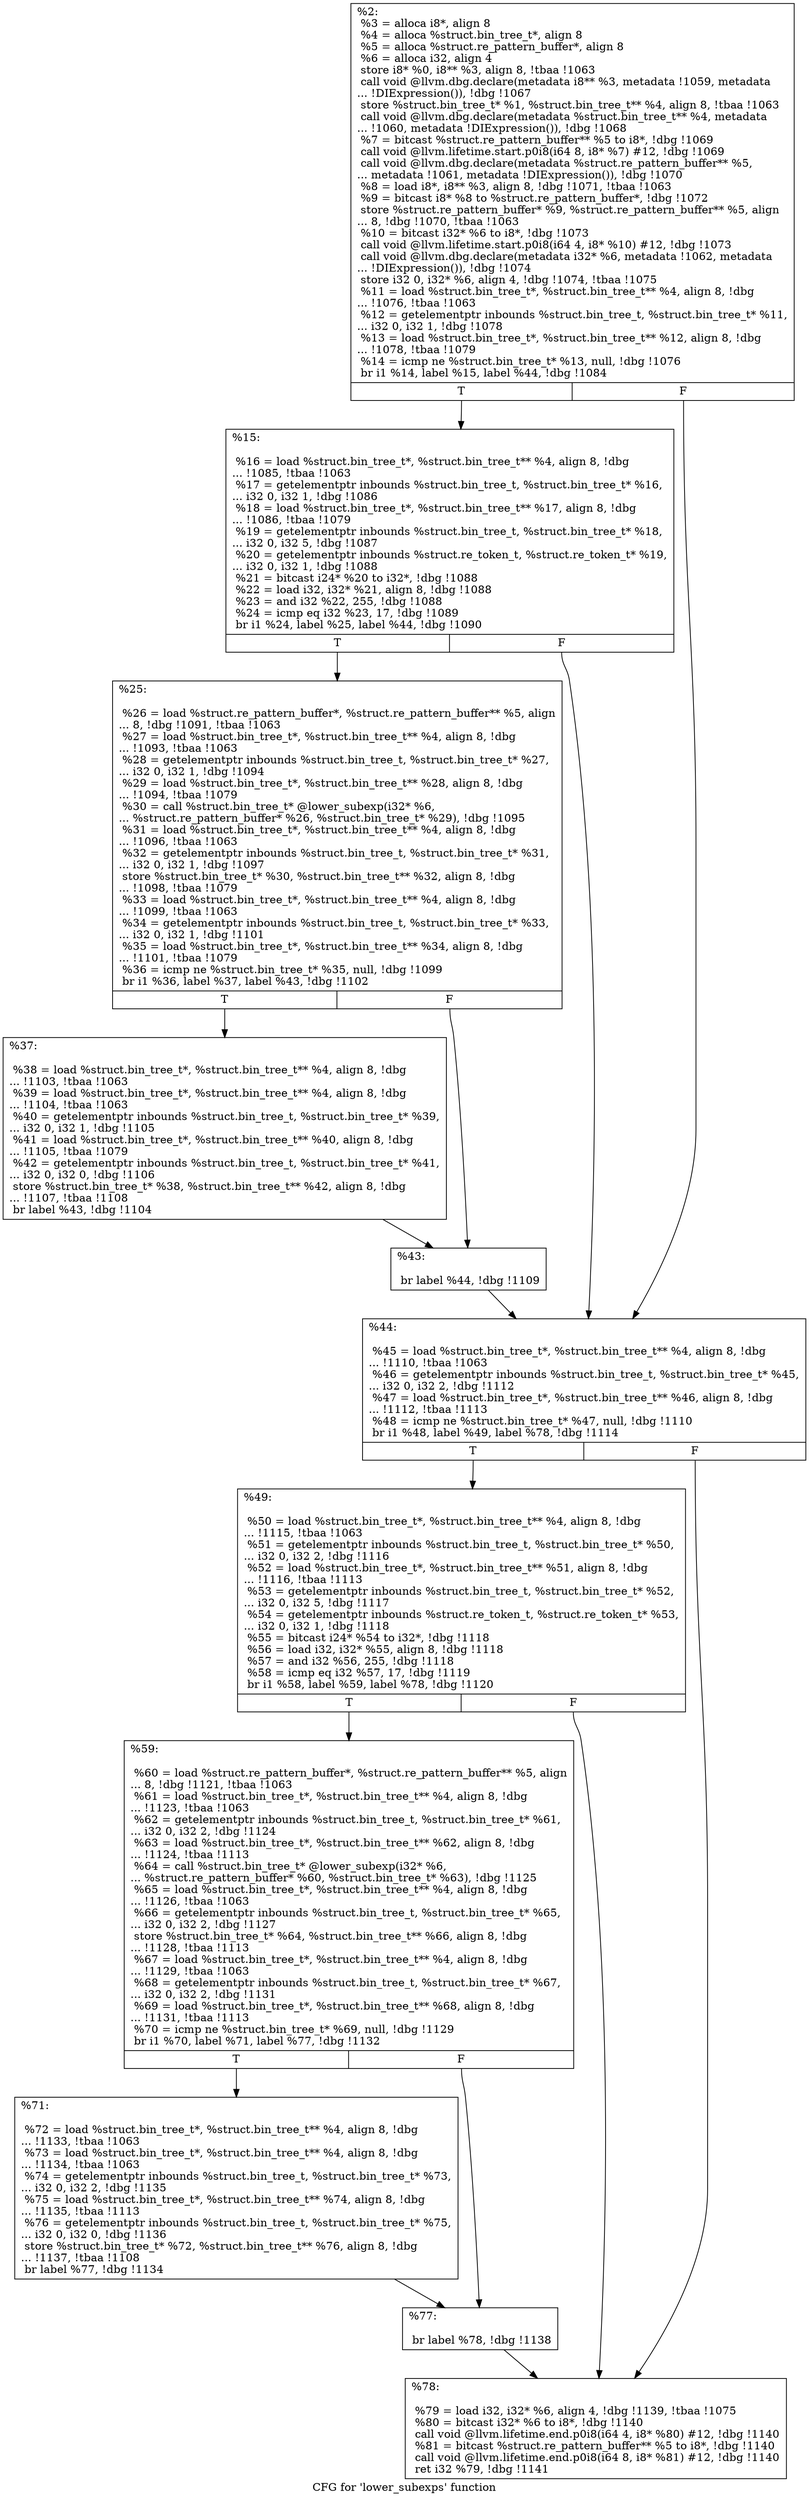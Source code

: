 digraph "CFG for 'lower_subexps' function" {
	label="CFG for 'lower_subexps' function";

	Node0xa327f0 [shape=record,label="{%2:\l  %3 = alloca i8*, align 8\l  %4 = alloca %struct.bin_tree_t*, align 8\l  %5 = alloca %struct.re_pattern_buffer*, align 8\l  %6 = alloca i32, align 4\l  store i8* %0, i8** %3, align 8, !tbaa !1063\l  call void @llvm.dbg.declare(metadata i8** %3, metadata !1059, metadata\l... !DIExpression()), !dbg !1067\l  store %struct.bin_tree_t* %1, %struct.bin_tree_t** %4, align 8, !tbaa !1063\l  call void @llvm.dbg.declare(metadata %struct.bin_tree_t** %4, metadata\l... !1060, metadata !DIExpression()), !dbg !1068\l  %7 = bitcast %struct.re_pattern_buffer** %5 to i8*, !dbg !1069\l  call void @llvm.lifetime.start.p0i8(i64 8, i8* %7) #12, !dbg !1069\l  call void @llvm.dbg.declare(metadata %struct.re_pattern_buffer** %5,\l... metadata !1061, metadata !DIExpression()), !dbg !1070\l  %8 = load i8*, i8** %3, align 8, !dbg !1071, !tbaa !1063\l  %9 = bitcast i8* %8 to %struct.re_pattern_buffer*, !dbg !1072\l  store %struct.re_pattern_buffer* %9, %struct.re_pattern_buffer** %5, align\l... 8, !dbg !1070, !tbaa !1063\l  %10 = bitcast i32* %6 to i8*, !dbg !1073\l  call void @llvm.lifetime.start.p0i8(i64 4, i8* %10) #12, !dbg !1073\l  call void @llvm.dbg.declare(metadata i32* %6, metadata !1062, metadata\l... !DIExpression()), !dbg !1074\l  store i32 0, i32* %6, align 4, !dbg !1074, !tbaa !1075\l  %11 = load %struct.bin_tree_t*, %struct.bin_tree_t** %4, align 8, !dbg\l... !1076, !tbaa !1063\l  %12 = getelementptr inbounds %struct.bin_tree_t, %struct.bin_tree_t* %11,\l... i32 0, i32 1, !dbg !1078\l  %13 = load %struct.bin_tree_t*, %struct.bin_tree_t** %12, align 8, !dbg\l... !1078, !tbaa !1079\l  %14 = icmp ne %struct.bin_tree_t* %13, null, !dbg !1076\l  br i1 %14, label %15, label %44, !dbg !1084\l|{<s0>T|<s1>F}}"];
	Node0xa327f0:s0 -> Node0xa32900;
	Node0xa327f0:s1 -> Node0xa32a40;
	Node0xa32900 [shape=record,label="{%15:\l\l  %16 = load %struct.bin_tree_t*, %struct.bin_tree_t** %4, align 8, !dbg\l... !1085, !tbaa !1063\l  %17 = getelementptr inbounds %struct.bin_tree_t, %struct.bin_tree_t* %16,\l... i32 0, i32 1, !dbg !1086\l  %18 = load %struct.bin_tree_t*, %struct.bin_tree_t** %17, align 8, !dbg\l... !1086, !tbaa !1079\l  %19 = getelementptr inbounds %struct.bin_tree_t, %struct.bin_tree_t* %18,\l... i32 0, i32 5, !dbg !1087\l  %20 = getelementptr inbounds %struct.re_token_t, %struct.re_token_t* %19,\l... i32 0, i32 1, !dbg !1088\l  %21 = bitcast i24* %20 to i32*, !dbg !1088\l  %22 = load i32, i32* %21, align 8, !dbg !1088\l  %23 = and i32 %22, 255, !dbg !1088\l  %24 = icmp eq i32 %23, 17, !dbg !1089\l  br i1 %24, label %25, label %44, !dbg !1090\l|{<s0>T|<s1>F}}"];
	Node0xa32900:s0 -> Node0xa32950;
	Node0xa32900:s1 -> Node0xa32a40;
	Node0xa32950 [shape=record,label="{%25:\l\l  %26 = load %struct.re_pattern_buffer*, %struct.re_pattern_buffer** %5, align\l... 8, !dbg !1091, !tbaa !1063\l  %27 = load %struct.bin_tree_t*, %struct.bin_tree_t** %4, align 8, !dbg\l... !1093, !tbaa !1063\l  %28 = getelementptr inbounds %struct.bin_tree_t, %struct.bin_tree_t* %27,\l... i32 0, i32 1, !dbg !1094\l  %29 = load %struct.bin_tree_t*, %struct.bin_tree_t** %28, align 8, !dbg\l... !1094, !tbaa !1079\l  %30 = call %struct.bin_tree_t* @lower_subexp(i32* %6,\l... %struct.re_pattern_buffer* %26, %struct.bin_tree_t* %29), !dbg !1095\l  %31 = load %struct.bin_tree_t*, %struct.bin_tree_t** %4, align 8, !dbg\l... !1096, !tbaa !1063\l  %32 = getelementptr inbounds %struct.bin_tree_t, %struct.bin_tree_t* %31,\l... i32 0, i32 1, !dbg !1097\l  store %struct.bin_tree_t* %30, %struct.bin_tree_t** %32, align 8, !dbg\l... !1098, !tbaa !1079\l  %33 = load %struct.bin_tree_t*, %struct.bin_tree_t** %4, align 8, !dbg\l... !1099, !tbaa !1063\l  %34 = getelementptr inbounds %struct.bin_tree_t, %struct.bin_tree_t* %33,\l... i32 0, i32 1, !dbg !1101\l  %35 = load %struct.bin_tree_t*, %struct.bin_tree_t** %34, align 8, !dbg\l... !1101, !tbaa !1079\l  %36 = icmp ne %struct.bin_tree_t* %35, null, !dbg !1099\l  br i1 %36, label %37, label %43, !dbg !1102\l|{<s0>T|<s1>F}}"];
	Node0xa32950:s0 -> Node0xa329a0;
	Node0xa32950:s1 -> Node0xa329f0;
	Node0xa329a0 [shape=record,label="{%37:\l\l  %38 = load %struct.bin_tree_t*, %struct.bin_tree_t** %4, align 8, !dbg\l... !1103, !tbaa !1063\l  %39 = load %struct.bin_tree_t*, %struct.bin_tree_t** %4, align 8, !dbg\l... !1104, !tbaa !1063\l  %40 = getelementptr inbounds %struct.bin_tree_t, %struct.bin_tree_t* %39,\l... i32 0, i32 1, !dbg !1105\l  %41 = load %struct.bin_tree_t*, %struct.bin_tree_t** %40, align 8, !dbg\l... !1105, !tbaa !1079\l  %42 = getelementptr inbounds %struct.bin_tree_t, %struct.bin_tree_t* %41,\l... i32 0, i32 0, !dbg !1106\l  store %struct.bin_tree_t* %38, %struct.bin_tree_t** %42, align 8, !dbg\l... !1107, !tbaa !1108\l  br label %43, !dbg !1104\l}"];
	Node0xa329a0 -> Node0xa329f0;
	Node0xa329f0 [shape=record,label="{%43:\l\l  br label %44, !dbg !1109\l}"];
	Node0xa329f0 -> Node0xa32a40;
	Node0xa32a40 [shape=record,label="{%44:\l\l  %45 = load %struct.bin_tree_t*, %struct.bin_tree_t** %4, align 8, !dbg\l... !1110, !tbaa !1063\l  %46 = getelementptr inbounds %struct.bin_tree_t, %struct.bin_tree_t* %45,\l... i32 0, i32 2, !dbg !1112\l  %47 = load %struct.bin_tree_t*, %struct.bin_tree_t** %46, align 8, !dbg\l... !1112, !tbaa !1113\l  %48 = icmp ne %struct.bin_tree_t* %47, null, !dbg !1110\l  br i1 %48, label %49, label %78, !dbg !1114\l|{<s0>T|<s1>F}}"];
	Node0xa32a40:s0 -> Node0xa32a90;
	Node0xa32a40:s1 -> Node0xa32bd0;
	Node0xa32a90 [shape=record,label="{%49:\l\l  %50 = load %struct.bin_tree_t*, %struct.bin_tree_t** %4, align 8, !dbg\l... !1115, !tbaa !1063\l  %51 = getelementptr inbounds %struct.bin_tree_t, %struct.bin_tree_t* %50,\l... i32 0, i32 2, !dbg !1116\l  %52 = load %struct.bin_tree_t*, %struct.bin_tree_t** %51, align 8, !dbg\l... !1116, !tbaa !1113\l  %53 = getelementptr inbounds %struct.bin_tree_t, %struct.bin_tree_t* %52,\l... i32 0, i32 5, !dbg !1117\l  %54 = getelementptr inbounds %struct.re_token_t, %struct.re_token_t* %53,\l... i32 0, i32 1, !dbg !1118\l  %55 = bitcast i24* %54 to i32*, !dbg !1118\l  %56 = load i32, i32* %55, align 8, !dbg !1118\l  %57 = and i32 %56, 255, !dbg !1118\l  %58 = icmp eq i32 %57, 17, !dbg !1119\l  br i1 %58, label %59, label %78, !dbg !1120\l|{<s0>T|<s1>F}}"];
	Node0xa32a90:s0 -> Node0xa32ae0;
	Node0xa32a90:s1 -> Node0xa32bd0;
	Node0xa32ae0 [shape=record,label="{%59:\l\l  %60 = load %struct.re_pattern_buffer*, %struct.re_pattern_buffer** %5, align\l... 8, !dbg !1121, !tbaa !1063\l  %61 = load %struct.bin_tree_t*, %struct.bin_tree_t** %4, align 8, !dbg\l... !1123, !tbaa !1063\l  %62 = getelementptr inbounds %struct.bin_tree_t, %struct.bin_tree_t* %61,\l... i32 0, i32 2, !dbg !1124\l  %63 = load %struct.bin_tree_t*, %struct.bin_tree_t** %62, align 8, !dbg\l... !1124, !tbaa !1113\l  %64 = call %struct.bin_tree_t* @lower_subexp(i32* %6,\l... %struct.re_pattern_buffer* %60, %struct.bin_tree_t* %63), !dbg !1125\l  %65 = load %struct.bin_tree_t*, %struct.bin_tree_t** %4, align 8, !dbg\l... !1126, !tbaa !1063\l  %66 = getelementptr inbounds %struct.bin_tree_t, %struct.bin_tree_t* %65,\l... i32 0, i32 2, !dbg !1127\l  store %struct.bin_tree_t* %64, %struct.bin_tree_t** %66, align 8, !dbg\l... !1128, !tbaa !1113\l  %67 = load %struct.bin_tree_t*, %struct.bin_tree_t** %4, align 8, !dbg\l... !1129, !tbaa !1063\l  %68 = getelementptr inbounds %struct.bin_tree_t, %struct.bin_tree_t* %67,\l... i32 0, i32 2, !dbg !1131\l  %69 = load %struct.bin_tree_t*, %struct.bin_tree_t** %68, align 8, !dbg\l... !1131, !tbaa !1113\l  %70 = icmp ne %struct.bin_tree_t* %69, null, !dbg !1129\l  br i1 %70, label %71, label %77, !dbg !1132\l|{<s0>T|<s1>F}}"];
	Node0xa32ae0:s0 -> Node0xa32b30;
	Node0xa32ae0:s1 -> Node0xa32b80;
	Node0xa32b30 [shape=record,label="{%71:\l\l  %72 = load %struct.bin_tree_t*, %struct.bin_tree_t** %4, align 8, !dbg\l... !1133, !tbaa !1063\l  %73 = load %struct.bin_tree_t*, %struct.bin_tree_t** %4, align 8, !dbg\l... !1134, !tbaa !1063\l  %74 = getelementptr inbounds %struct.bin_tree_t, %struct.bin_tree_t* %73,\l... i32 0, i32 2, !dbg !1135\l  %75 = load %struct.bin_tree_t*, %struct.bin_tree_t** %74, align 8, !dbg\l... !1135, !tbaa !1113\l  %76 = getelementptr inbounds %struct.bin_tree_t, %struct.bin_tree_t* %75,\l... i32 0, i32 0, !dbg !1136\l  store %struct.bin_tree_t* %72, %struct.bin_tree_t** %76, align 8, !dbg\l... !1137, !tbaa !1108\l  br label %77, !dbg !1134\l}"];
	Node0xa32b30 -> Node0xa32b80;
	Node0xa32b80 [shape=record,label="{%77:\l\l  br label %78, !dbg !1138\l}"];
	Node0xa32b80 -> Node0xa32bd0;
	Node0xa32bd0 [shape=record,label="{%78:\l\l  %79 = load i32, i32* %6, align 4, !dbg !1139, !tbaa !1075\l  %80 = bitcast i32* %6 to i8*, !dbg !1140\l  call void @llvm.lifetime.end.p0i8(i64 4, i8* %80) #12, !dbg !1140\l  %81 = bitcast %struct.re_pattern_buffer** %5 to i8*, !dbg !1140\l  call void @llvm.lifetime.end.p0i8(i64 8, i8* %81) #12, !dbg !1140\l  ret i32 %79, !dbg !1141\l}"];
}
